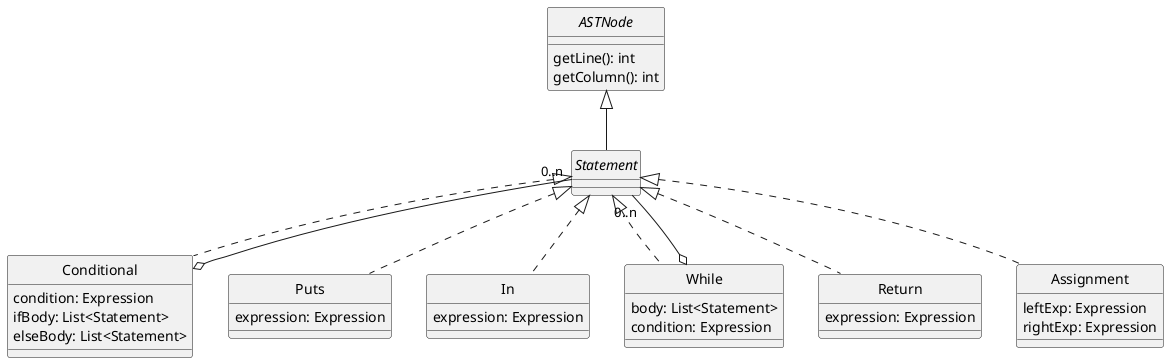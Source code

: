 @startuml Statements
skinparam style strictuml
skinparam monochrome true


interface ASTNode {
    getLine(): int
    getColumn(): int
}

interface Statement

class Conditional {
    condition: Expression
    ifBody: List<Statement>
    elseBody: List<Statement>
}

class Puts {
    expression: Expression
}

class In {
    expression: Expression
}

class While {
    body: List<Statement>
    condition: Expression
}

class Return {
    expression: Expression
}

class Assignment {
    leftExp: Expression
    rightExp: Expression
}

ASTNode <|-- Statement
Statement <|.. Conditional
Statement <|.. In
Statement <|.. While
Statement <|.. Return
Statement <|.. Assignment
Statement <|.. Puts
Conditional o-- "0..n" Statement
While o-- "0..n" Statement


@enduml
